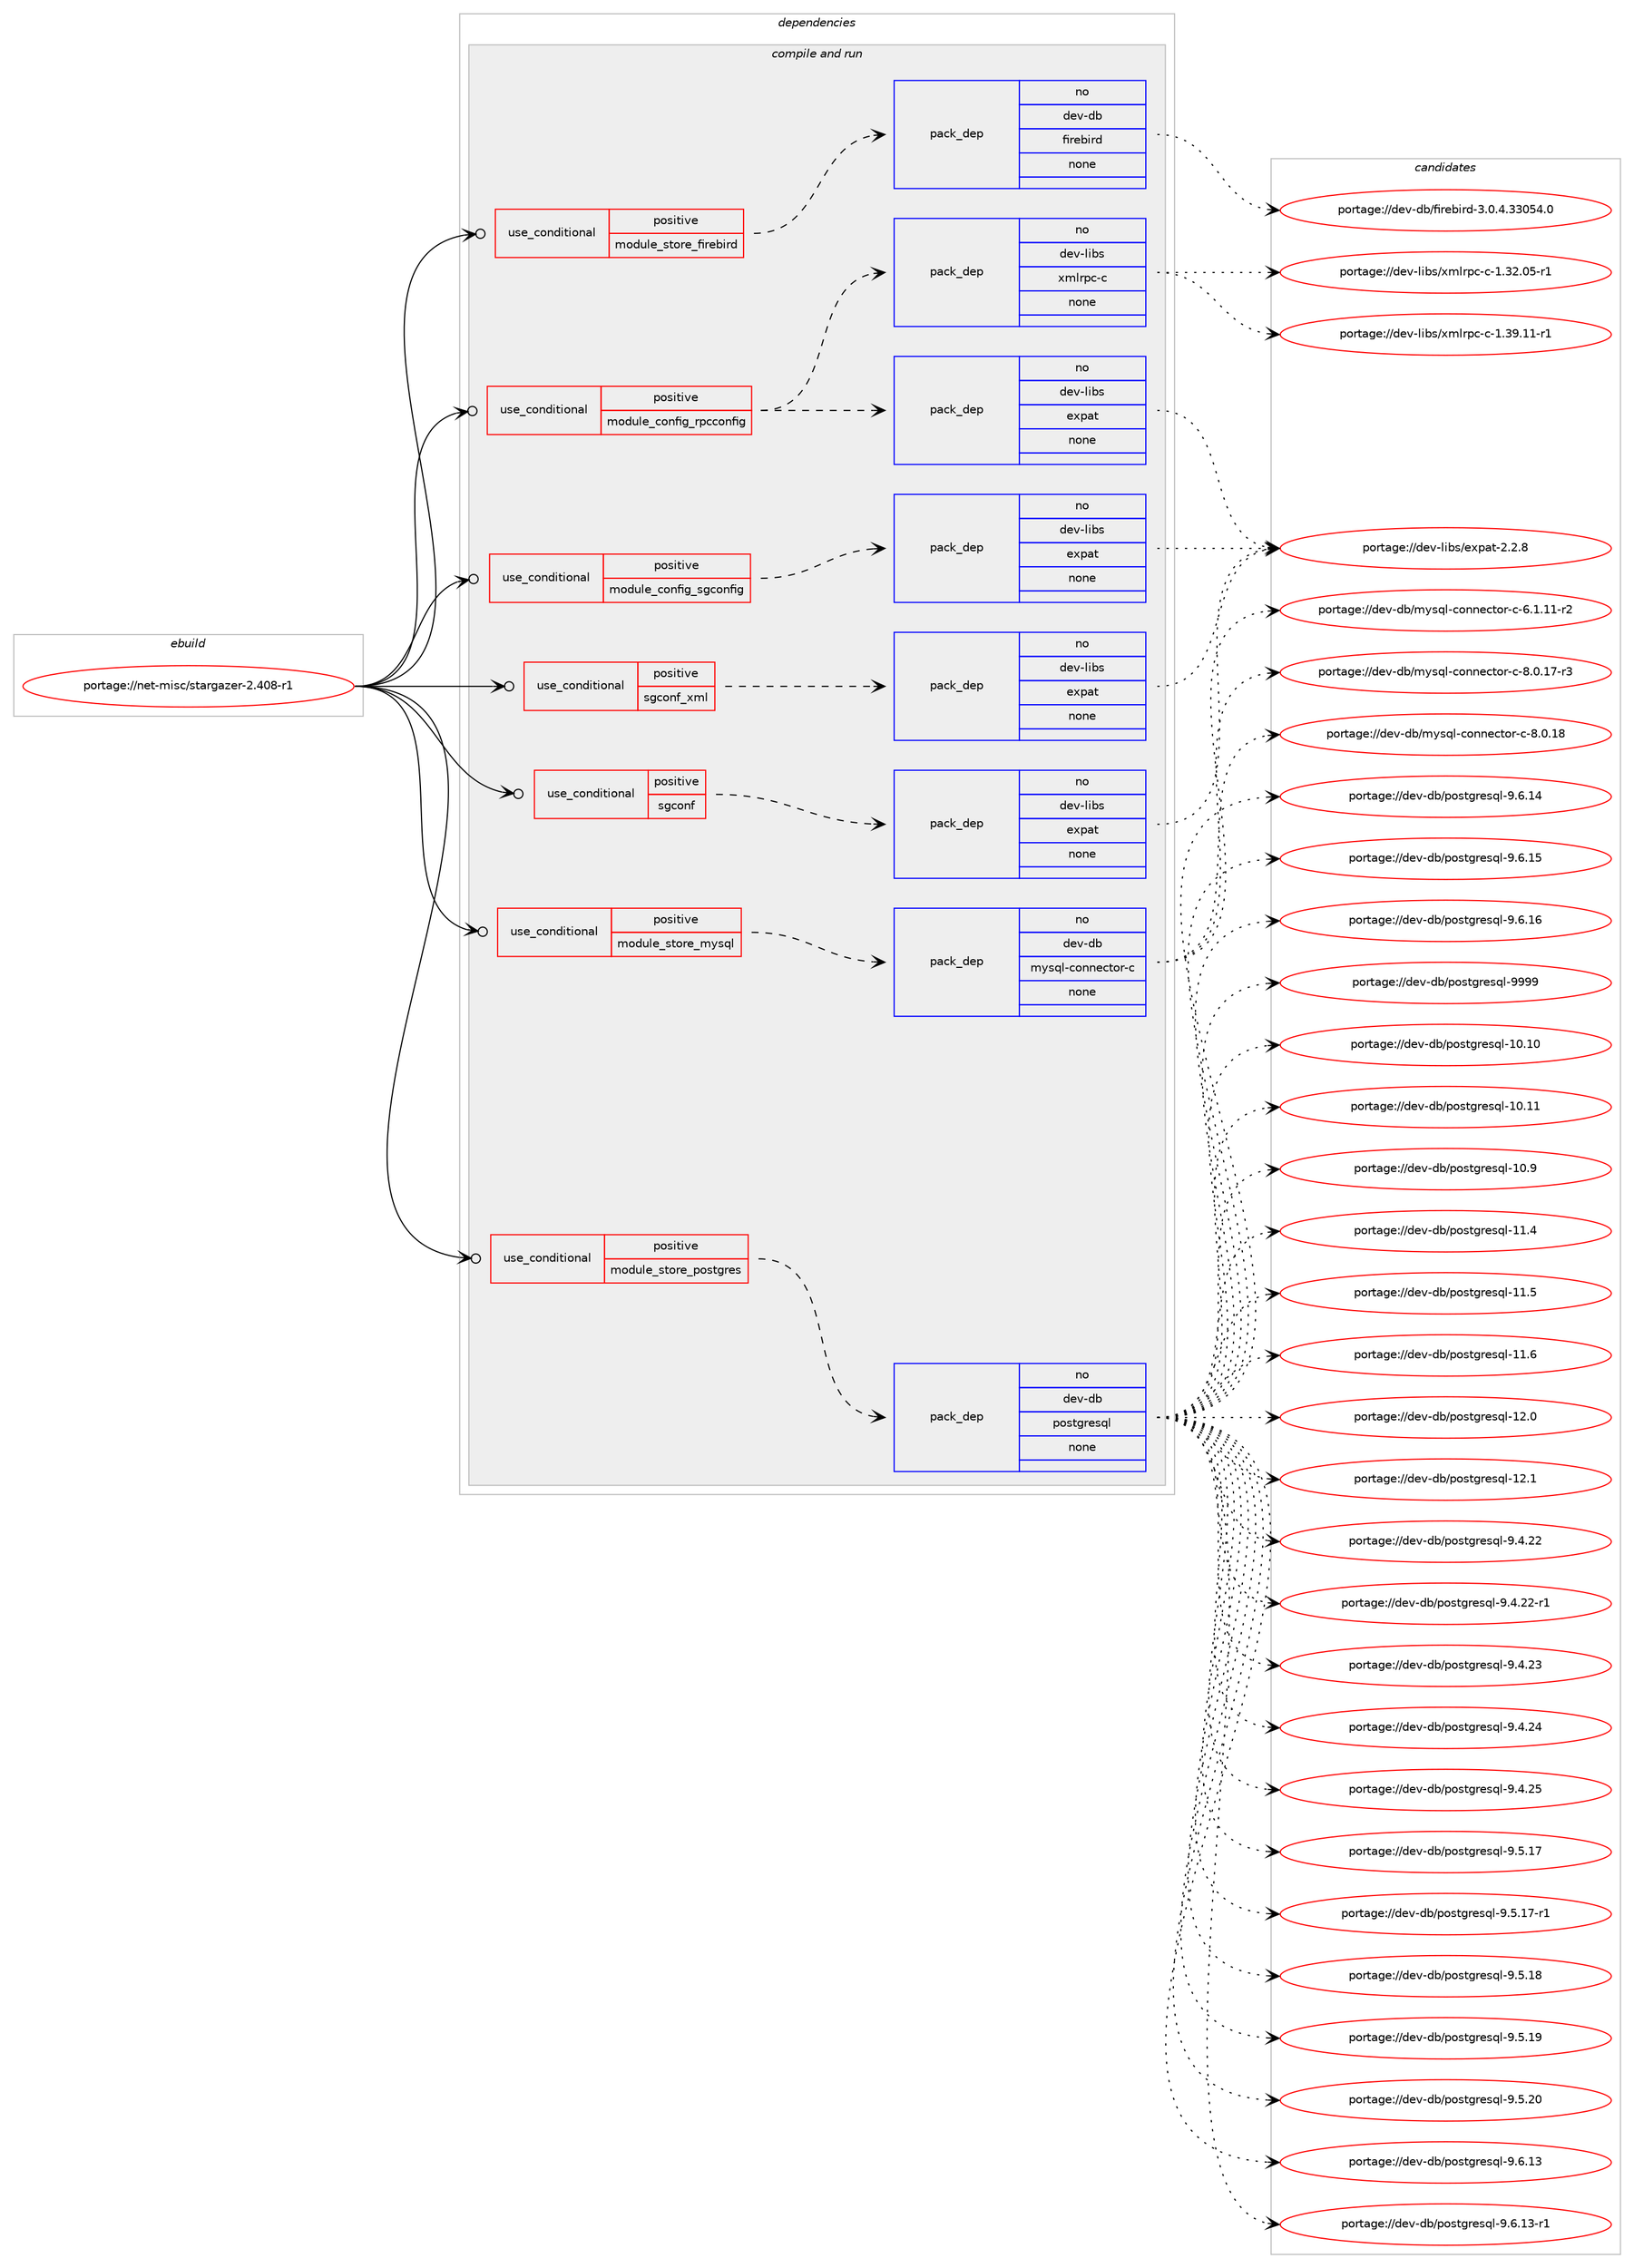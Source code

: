 digraph prolog {

# *************
# Graph options
# *************

newrank=true;
concentrate=true;
compound=true;
graph [rankdir=LR,fontname=Helvetica,fontsize=10,ranksep=1.5];#, ranksep=2.5, nodesep=0.2];
edge  [arrowhead=vee];
node  [fontname=Helvetica,fontsize=10];

# **********
# The ebuild
# **********

subgraph cluster_leftcol {
color=gray;
rank=same;
label=<<i>ebuild</i>>;
id [label="portage://net-misc/stargazer-2.408-r1", color=red, width=4, href="../net-misc/stargazer-2.408-r1.svg"];
}

# ****************
# The dependencies
# ****************

subgraph cluster_midcol {
color=gray;
label=<<i>dependencies</i>>;
subgraph cluster_compile {
fillcolor="#eeeeee";
style=filled;
label=<<i>compile</i>>;
}
subgraph cluster_compileandrun {
fillcolor="#eeeeee";
style=filled;
label=<<i>compile and run</i>>;
subgraph cond92635 {
dependency370355 [label=<<TABLE BORDER="0" CELLBORDER="1" CELLSPACING="0" CELLPADDING="4"><TR><TD ROWSPAN="3" CELLPADDING="10">use_conditional</TD></TR><TR><TD>positive</TD></TR><TR><TD>module_config_rpcconfig</TD></TR></TABLE>>, shape=none, color=red];
subgraph pack271491 {
dependency370356 [label=<<TABLE BORDER="0" CELLBORDER="1" CELLSPACING="0" CELLPADDING="4" WIDTH="220"><TR><TD ROWSPAN="6" CELLPADDING="30">pack_dep</TD></TR><TR><TD WIDTH="110">no</TD></TR><TR><TD>dev-libs</TD></TR><TR><TD>expat</TD></TR><TR><TD>none</TD></TR><TR><TD></TD></TR></TABLE>>, shape=none, color=blue];
}
dependency370355:e -> dependency370356:w [weight=20,style="dashed",arrowhead="vee"];
subgraph pack271492 {
dependency370357 [label=<<TABLE BORDER="0" CELLBORDER="1" CELLSPACING="0" CELLPADDING="4" WIDTH="220"><TR><TD ROWSPAN="6" CELLPADDING="30">pack_dep</TD></TR><TR><TD WIDTH="110">no</TD></TR><TR><TD>dev-libs</TD></TR><TR><TD>xmlrpc-c</TD></TR><TR><TD>none</TD></TR><TR><TD></TD></TR></TABLE>>, shape=none, color=blue];
}
dependency370355:e -> dependency370357:w [weight=20,style="dashed",arrowhead="vee"];
}
id:e -> dependency370355:w [weight=20,style="solid",arrowhead="odotvee"];
subgraph cond92636 {
dependency370358 [label=<<TABLE BORDER="0" CELLBORDER="1" CELLSPACING="0" CELLPADDING="4"><TR><TD ROWSPAN="3" CELLPADDING="10">use_conditional</TD></TR><TR><TD>positive</TD></TR><TR><TD>module_config_sgconfig</TD></TR></TABLE>>, shape=none, color=red];
subgraph pack271493 {
dependency370359 [label=<<TABLE BORDER="0" CELLBORDER="1" CELLSPACING="0" CELLPADDING="4" WIDTH="220"><TR><TD ROWSPAN="6" CELLPADDING="30">pack_dep</TD></TR><TR><TD WIDTH="110">no</TD></TR><TR><TD>dev-libs</TD></TR><TR><TD>expat</TD></TR><TR><TD>none</TD></TR><TR><TD></TD></TR></TABLE>>, shape=none, color=blue];
}
dependency370358:e -> dependency370359:w [weight=20,style="dashed",arrowhead="vee"];
}
id:e -> dependency370358:w [weight=20,style="solid",arrowhead="odotvee"];
subgraph cond92637 {
dependency370360 [label=<<TABLE BORDER="0" CELLBORDER="1" CELLSPACING="0" CELLPADDING="4"><TR><TD ROWSPAN="3" CELLPADDING="10">use_conditional</TD></TR><TR><TD>positive</TD></TR><TR><TD>module_store_firebird</TD></TR></TABLE>>, shape=none, color=red];
subgraph pack271494 {
dependency370361 [label=<<TABLE BORDER="0" CELLBORDER="1" CELLSPACING="0" CELLPADDING="4" WIDTH="220"><TR><TD ROWSPAN="6" CELLPADDING="30">pack_dep</TD></TR><TR><TD WIDTH="110">no</TD></TR><TR><TD>dev-db</TD></TR><TR><TD>firebird</TD></TR><TR><TD>none</TD></TR><TR><TD></TD></TR></TABLE>>, shape=none, color=blue];
}
dependency370360:e -> dependency370361:w [weight=20,style="dashed",arrowhead="vee"];
}
id:e -> dependency370360:w [weight=20,style="solid",arrowhead="odotvee"];
subgraph cond92638 {
dependency370362 [label=<<TABLE BORDER="0" CELLBORDER="1" CELLSPACING="0" CELLPADDING="4"><TR><TD ROWSPAN="3" CELLPADDING="10">use_conditional</TD></TR><TR><TD>positive</TD></TR><TR><TD>module_store_mysql</TD></TR></TABLE>>, shape=none, color=red];
subgraph pack271495 {
dependency370363 [label=<<TABLE BORDER="0" CELLBORDER="1" CELLSPACING="0" CELLPADDING="4" WIDTH="220"><TR><TD ROWSPAN="6" CELLPADDING="30">pack_dep</TD></TR><TR><TD WIDTH="110">no</TD></TR><TR><TD>dev-db</TD></TR><TR><TD>mysql-connector-c</TD></TR><TR><TD>none</TD></TR><TR><TD></TD></TR></TABLE>>, shape=none, color=blue];
}
dependency370362:e -> dependency370363:w [weight=20,style="dashed",arrowhead="vee"];
}
id:e -> dependency370362:w [weight=20,style="solid",arrowhead="odotvee"];
subgraph cond92639 {
dependency370364 [label=<<TABLE BORDER="0" CELLBORDER="1" CELLSPACING="0" CELLPADDING="4"><TR><TD ROWSPAN="3" CELLPADDING="10">use_conditional</TD></TR><TR><TD>positive</TD></TR><TR><TD>module_store_postgres</TD></TR></TABLE>>, shape=none, color=red];
subgraph pack271496 {
dependency370365 [label=<<TABLE BORDER="0" CELLBORDER="1" CELLSPACING="0" CELLPADDING="4" WIDTH="220"><TR><TD ROWSPAN="6" CELLPADDING="30">pack_dep</TD></TR><TR><TD WIDTH="110">no</TD></TR><TR><TD>dev-db</TD></TR><TR><TD>postgresql</TD></TR><TR><TD>none</TD></TR><TR><TD></TD></TR></TABLE>>, shape=none, color=blue];
}
dependency370364:e -> dependency370365:w [weight=20,style="dashed",arrowhead="vee"];
}
id:e -> dependency370364:w [weight=20,style="solid",arrowhead="odotvee"];
subgraph cond92640 {
dependency370366 [label=<<TABLE BORDER="0" CELLBORDER="1" CELLSPACING="0" CELLPADDING="4"><TR><TD ROWSPAN="3" CELLPADDING="10">use_conditional</TD></TR><TR><TD>positive</TD></TR><TR><TD>sgconf</TD></TR></TABLE>>, shape=none, color=red];
subgraph pack271497 {
dependency370367 [label=<<TABLE BORDER="0" CELLBORDER="1" CELLSPACING="0" CELLPADDING="4" WIDTH="220"><TR><TD ROWSPAN="6" CELLPADDING="30">pack_dep</TD></TR><TR><TD WIDTH="110">no</TD></TR><TR><TD>dev-libs</TD></TR><TR><TD>expat</TD></TR><TR><TD>none</TD></TR><TR><TD></TD></TR></TABLE>>, shape=none, color=blue];
}
dependency370366:e -> dependency370367:w [weight=20,style="dashed",arrowhead="vee"];
}
id:e -> dependency370366:w [weight=20,style="solid",arrowhead="odotvee"];
subgraph cond92641 {
dependency370368 [label=<<TABLE BORDER="0" CELLBORDER="1" CELLSPACING="0" CELLPADDING="4"><TR><TD ROWSPAN="3" CELLPADDING="10">use_conditional</TD></TR><TR><TD>positive</TD></TR><TR><TD>sgconf_xml</TD></TR></TABLE>>, shape=none, color=red];
subgraph pack271498 {
dependency370369 [label=<<TABLE BORDER="0" CELLBORDER="1" CELLSPACING="0" CELLPADDING="4" WIDTH="220"><TR><TD ROWSPAN="6" CELLPADDING="30">pack_dep</TD></TR><TR><TD WIDTH="110">no</TD></TR><TR><TD>dev-libs</TD></TR><TR><TD>expat</TD></TR><TR><TD>none</TD></TR><TR><TD></TD></TR></TABLE>>, shape=none, color=blue];
}
dependency370368:e -> dependency370369:w [weight=20,style="dashed",arrowhead="vee"];
}
id:e -> dependency370368:w [weight=20,style="solid",arrowhead="odotvee"];
}
subgraph cluster_run {
fillcolor="#eeeeee";
style=filled;
label=<<i>run</i>>;
}
}

# **************
# The candidates
# **************

subgraph cluster_choices {
rank=same;
color=gray;
label=<<i>candidates</i>>;

subgraph choice271491 {
color=black;
nodesep=1;
choiceportage10010111845108105981154710112011297116455046504656 [label="portage://dev-libs/expat-2.2.8", color=red, width=4,href="../dev-libs/expat-2.2.8.svg"];
dependency370356:e -> choiceportage10010111845108105981154710112011297116455046504656:w [style=dotted,weight="100"];
}
subgraph choice271492 {
color=black;
nodesep=1;
choiceportage10010111845108105981154712010910811411299459945494651504648534511449 [label="portage://dev-libs/xmlrpc-c-1.32.05-r1", color=red, width=4,href="../dev-libs/xmlrpc-c-1.32.05-r1.svg"];
choiceportage10010111845108105981154712010910811411299459945494651574649494511449 [label="portage://dev-libs/xmlrpc-c-1.39.11-r1", color=red, width=4,href="../dev-libs/xmlrpc-c-1.39.11-r1.svg"];
dependency370357:e -> choiceportage10010111845108105981154712010910811411299459945494651504648534511449:w [style=dotted,weight="100"];
dependency370357:e -> choiceportage10010111845108105981154712010910811411299459945494651574649494511449:w [style=dotted,weight="100"];
}
subgraph choice271493 {
color=black;
nodesep=1;
choiceportage10010111845108105981154710112011297116455046504656 [label="portage://dev-libs/expat-2.2.8", color=red, width=4,href="../dev-libs/expat-2.2.8.svg"];
dependency370359:e -> choiceportage10010111845108105981154710112011297116455046504656:w [style=dotted,weight="100"];
}
subgraph choice271494 {
color=black;
nodesep=1;
choiceportage100101118451009847102105114101981051141004551464846524651514853524648 [label="portage://dev-db/firebird-3.0.4.33054.0", color=red, width=4,href="../dev-db/firebird-3.0.4.33054.0.svg"];
dependency370361:e -> choiceportage100101118451009847102105114101981051141004551464846524651514853524648:w [style=dotted,weight="100"];
}
subgraph choice271495 {
color=black;
nodesep=1;
choiceportage1001011184510098471091211151131084599111110110101991161111144599455446494649494511450 [label="portage://dev-db/mysql-connector-c-6.1.11-r2", color=red, width=4,href="../dev-db/mysql-connector-c-6.1.11-r2.svg"];
choiceportage1001011184510098471091211151131084599111110110101991161111144599455646484649554511451 [label="portage://dev-db/mysql-connector-c-8.0.17-r3", color=red, width=4,href="../dev-db/mysql-connector-c-8.0.17-r3.svg"];
choiceportage100101118451009847109121115113108459911111011010199116111114459945564648464956 [label="portage://dev-db/mysql-connector-c-8.0.18", color=red, width=4,href="../dev-db/mysql-connector-c-8.0.18.svg"];
dependency370363:e -> choiceportage1001011184510098471091211151131084599111110110101991161111144599455446494649494511450:w [style=dotted,weight="100"];
dependency370363:e -> choiceportage1001011184510098471091211151131084599111110110101991161111144599455646484649554511451:w [style=dotted,weight="100"];
dependency370363:e -> choiceportage100101118451009847109121115113108459911111011010199116111114459945564648464956:w [style=dotted,weight="100"];
}
subgraph choice271496 {
color=black;
nodesep=1;
choiceportage100101118451009847112111115116103114101115113108454948464948 [label="portage://dev-db/postgresql-10.10", color=red, width=4,href="../dev-db/postgresql-10.10.svg"];
choiceportage100101118451009847112111115116103114101115113108454948464949 [label="portage://dev-db/postgresql-10.11", color=red, width=4,href="../dev-db/postgresql-10.11.svg"];
choiceportage1001011184510098471121111151161031141011151131084549484657 [label="portage://dev-db/postgresql-10.9", color=red, width=4,href="../dev-db/postgresql-10.9.svg"];
choiceportage1001011184510098471121111151161031141011151131084549494652 [label="portage://dev-db/postgresql-11.4", color=red, width=4,href="../dev-db/postgresql-11.4.svg"];
choiceportage1001011184510098471121111151161031141011151131084549494653 [label="portage://dev-db/postgresql-11.5", color=red, width=4,href="../dev-db/postgresql-11.5.svg"];
choiceportage1001011184510098471121111151161031141011151131084549494654 [label="portage://dev-db/postgresql-11.6", color=red, width=4,href="../dev-db/postgresql-11.6.svg"];
choiceportage1001011184510098471121111151161031141011151131084549504648 [label="portage://dev-db/postgresql-12.0", color=red, width=4,href="../dev-db/postgresql-12.0.svg"];
choiceportage1001011184510098471121111151161031141011151131084549504649 [label="portage://dev-db/postgresql-12.1", color=red, width=4,href="../dev-db/postgresql-12.1.svg"];
choiceportage10010111845100984711211111511610311410111511310845574652465050 [label="portage://dev-db/postgresql-9.4.22", color=red, width=4,href="../dev-db/postgresql-9.4.22.svg"];
choiceportage100101118451009847112111115116103114101115113108455746524650504511449 [label="portage://dev-db/postgresql-9.4.22-r1", color=red, width=4,href="../dev-db/postgresql-9.4.22-r1.svg"];
choiceportage10010111845100984711211111511610311410111511310845574652465051 [label="portage://dev-db/postgresql-9.4.23", color=red, width=4,href="../dev-db/postgresql-9.4.23.svg"];
choiceportage10010111845100984711211111511610311410111511310845574652465052 [label="portage://dev-db/postgresql-9.4.24", color=red, width=4,href="../dev-db/postgresql-9.4.24.svg"];
choiceportage10010111845100984711211111511610311410111511310845574652465053 [label="portage://dev-db/postgresql-9.4.25", color=red, width=4,href="../dev-db/postgresql-9.4.25.svg"];
choiceportage10010111845100984711211111511610311410111511310845574653464955 [label="portage://dev-db/postgresql-9.5.17", color=red, width=4,href="../dev-db/postgresql-9.5.17.svg"];
choiceportage100101118451009847112111115116103114101115113108455746534649554511449 [label="portage://dev-db/postgresql-9.5.17-r1", color=red, width=4,href="../dev-db/postgresql-9.5.17-r1.svg"];
choiceportage10010111845100984711211111511610311410111511310845574653464956 [label="portage://dev-db/postgresql-9.5.18", color=red, width=4,href="../dev-db/postgresql-9.5.18.svg"];
choiceportage10010111845100984711211111511610311410111511310845574653464957 [label="portage://dev-db/postgresql-9.5.19", color=red, width=4,href="../dev-db/postgresql-9.5.19.svg"];
choiceportage10010111845100984711211111511610311410111511310845574653465048 [label="portage://dev-db/postgresql-9.5.20", color=red, width=4,href="../dev-db/postgresql-9.5.20.svg"];
choiceportage10010111845100984711211111511610311410111511310845574654464951 [label="portage://dev-db/postgresql-9.6.13", color=red, width=4,href="../dev-db/postgresql-9.6.13.svg"];
choiceportage100101118451009847112111115116103114101115113108455746544649514511449 [label="portage://dev-db/postgresql-9.6.13-r1", color=red, width=4,href="../dev-db/postgresql-9.6.13-r1.svg"];
choiceportage10010111845100984711211111511610311410111511310845574654464952 [label="portage://dev-db/postgresql-9.6.14", color=red, width=4,href="../dev-db/postgresql-9.6.14.svg"];
choiceportage10010111845100984711211111511610311410111511310845574654464953 [label="portage://dev-db/postgresql-9.6.15", color=red, width=4,href="../dev-db/postgresql-9.6.15.svg"];
choiceportage10010111845100984711211111511610311410111511310845574654464954 [label="portage://dev-db/postgresql-9.6.16", color=red, width=4,href="../dev-db/postgresql-9.6.16.svg"];
choiceportage1001011184510098471121111151161031141011151131084557575757 [label="portage://dev-db/postgresql-9999", color=red, width=4,href="../dev-db/postgresql-9999.svg"];
dependency370365:e -> choiceportage100101118451009847112111115116103114101115113108454948464948:w [style=dotted,weight="100"];
dependency370365:e -> choiceportage100101118451009847112111115116103114101115113108454948464949:w [style=dotted,weight="100"];
dependency370365:e -> choiceportage1001011184510098471121111151161031141011151131084549484657:w [style=dotted,weight="100"];
dependency370365:e -> choiceportage1001011184510098471121111151161031141011151131084549494652:w [style=dotted,weight="100"];
dependency370365:e -> choiceportage1001011184510098471121111151161031141011151131084549494653:w [style=dotted,weight="100"];
dependency370365:e -> choiceportage1001011184510098471121111151161031141011151131084549494654:w [style=dotted,weight="100"];
dependency370365:e -> choiceportage1001011184510098471121111151161031141011151131084549504648:w [style=dotted,weight="100"];
dependency370365:e -> choiceportage1001011184510098471121111151161031141011151131084549504649:w [style=dotted,weight="100"];
dependency370365:e -> choiceportage10010111845100984711211111511610311410111511310845574652465050:w [style=dotted,weight="100"];
dependency370365:e -> choiceportage100101118451009847112111115116103114101115113108455746524650504511449:w [style=dotted,weight="100"];
dependency370365:e -> choiceportage10010111845100984711211111511610311410111511310845574652465051:w [style=dotted,weight="100"];
dependency370365:e -> choiceportage10010111845100984711211111511610311410111511310845574652465052:w [style=dotted,weight="100"];
dependency370365:e -> choiceportage10010111845100984711211111511610311410111511310845574652465053:w [style=dotted,weight="100"];
dependency370365:e -> choiceportage10010111845100984711211111511610311410111511310845574653464955:w [style=dotted,weight="100"];
dependency370365:e -> choiceportage100101118451009847112111115116103114101115113108455746534649554511449:w [style=dotted,weight="100"];
dependency370365:e -> choiceportage10010111845100984711211111511610311410111511310845574653464956:w [style=dotted,weight="100"];
dependency370365:e -> choiceportage10010111845100984711211111511610311410111511310845574653464957:w [style=dotted,weight="100"];
dependency370365:e -> choiceportage10010111845100984711211111511610311410111511310845574653465048:w [style=dotted,weight="100"];
dependency370365:e -> choiceportage10010111845100984711211111511610311410111511310845574654464951:w [style=dotted,weight="100"];
dependency370365:e -> choiceportage100101118451009847112111115116103114101115113108455746544649514511449:w [style=dotted,weight="100"];
dependency370365:e -> choiceportage10010111845100984711211111511610311410111511310845574654464952:w [style=dotted,weight="100"];
dependency370365:e -> choiceportage10010111845100984711211111511610311410111511310845574654464953:w [style=dotted,weight="100"];
dependency370365:e -> choiceportage10010111845100984711211111511610311410111511310845574654464954:w [style=dotted,weight="100"];
dependency370365:e -> choiceportage1001011184510098471121111151161031141011151131084557575757:w [style=dotted,weight="100"];
}
subgraph choice271497 {
color=black;
nodesep=1;
choiceportage10010111845108105981154710112011297116455046504656 [label="portage://dev-libs/expat-2.2.8", color=red, width=4,href="../dev-libs/expat-2.2.8.svg"];
dependency370367:e -> choiceportage10010111845108105981154710112011297116455046504656:w [style=dotted,weight="100"];
}
subgraph choice271498 {
color=black;
nodesep=1;
choiceportage10010111845108105981154710112011297116455046504656 [label="portage://dev-libs/expat-2.2.8", color=red, width=4,href="../dev-libs/expat-2.2.8.svg"];
dependency370369:e -> choiceportage10010111845108105981154710112011297116455046504656:w [style=dotted,weight="100"];
}
}

}
